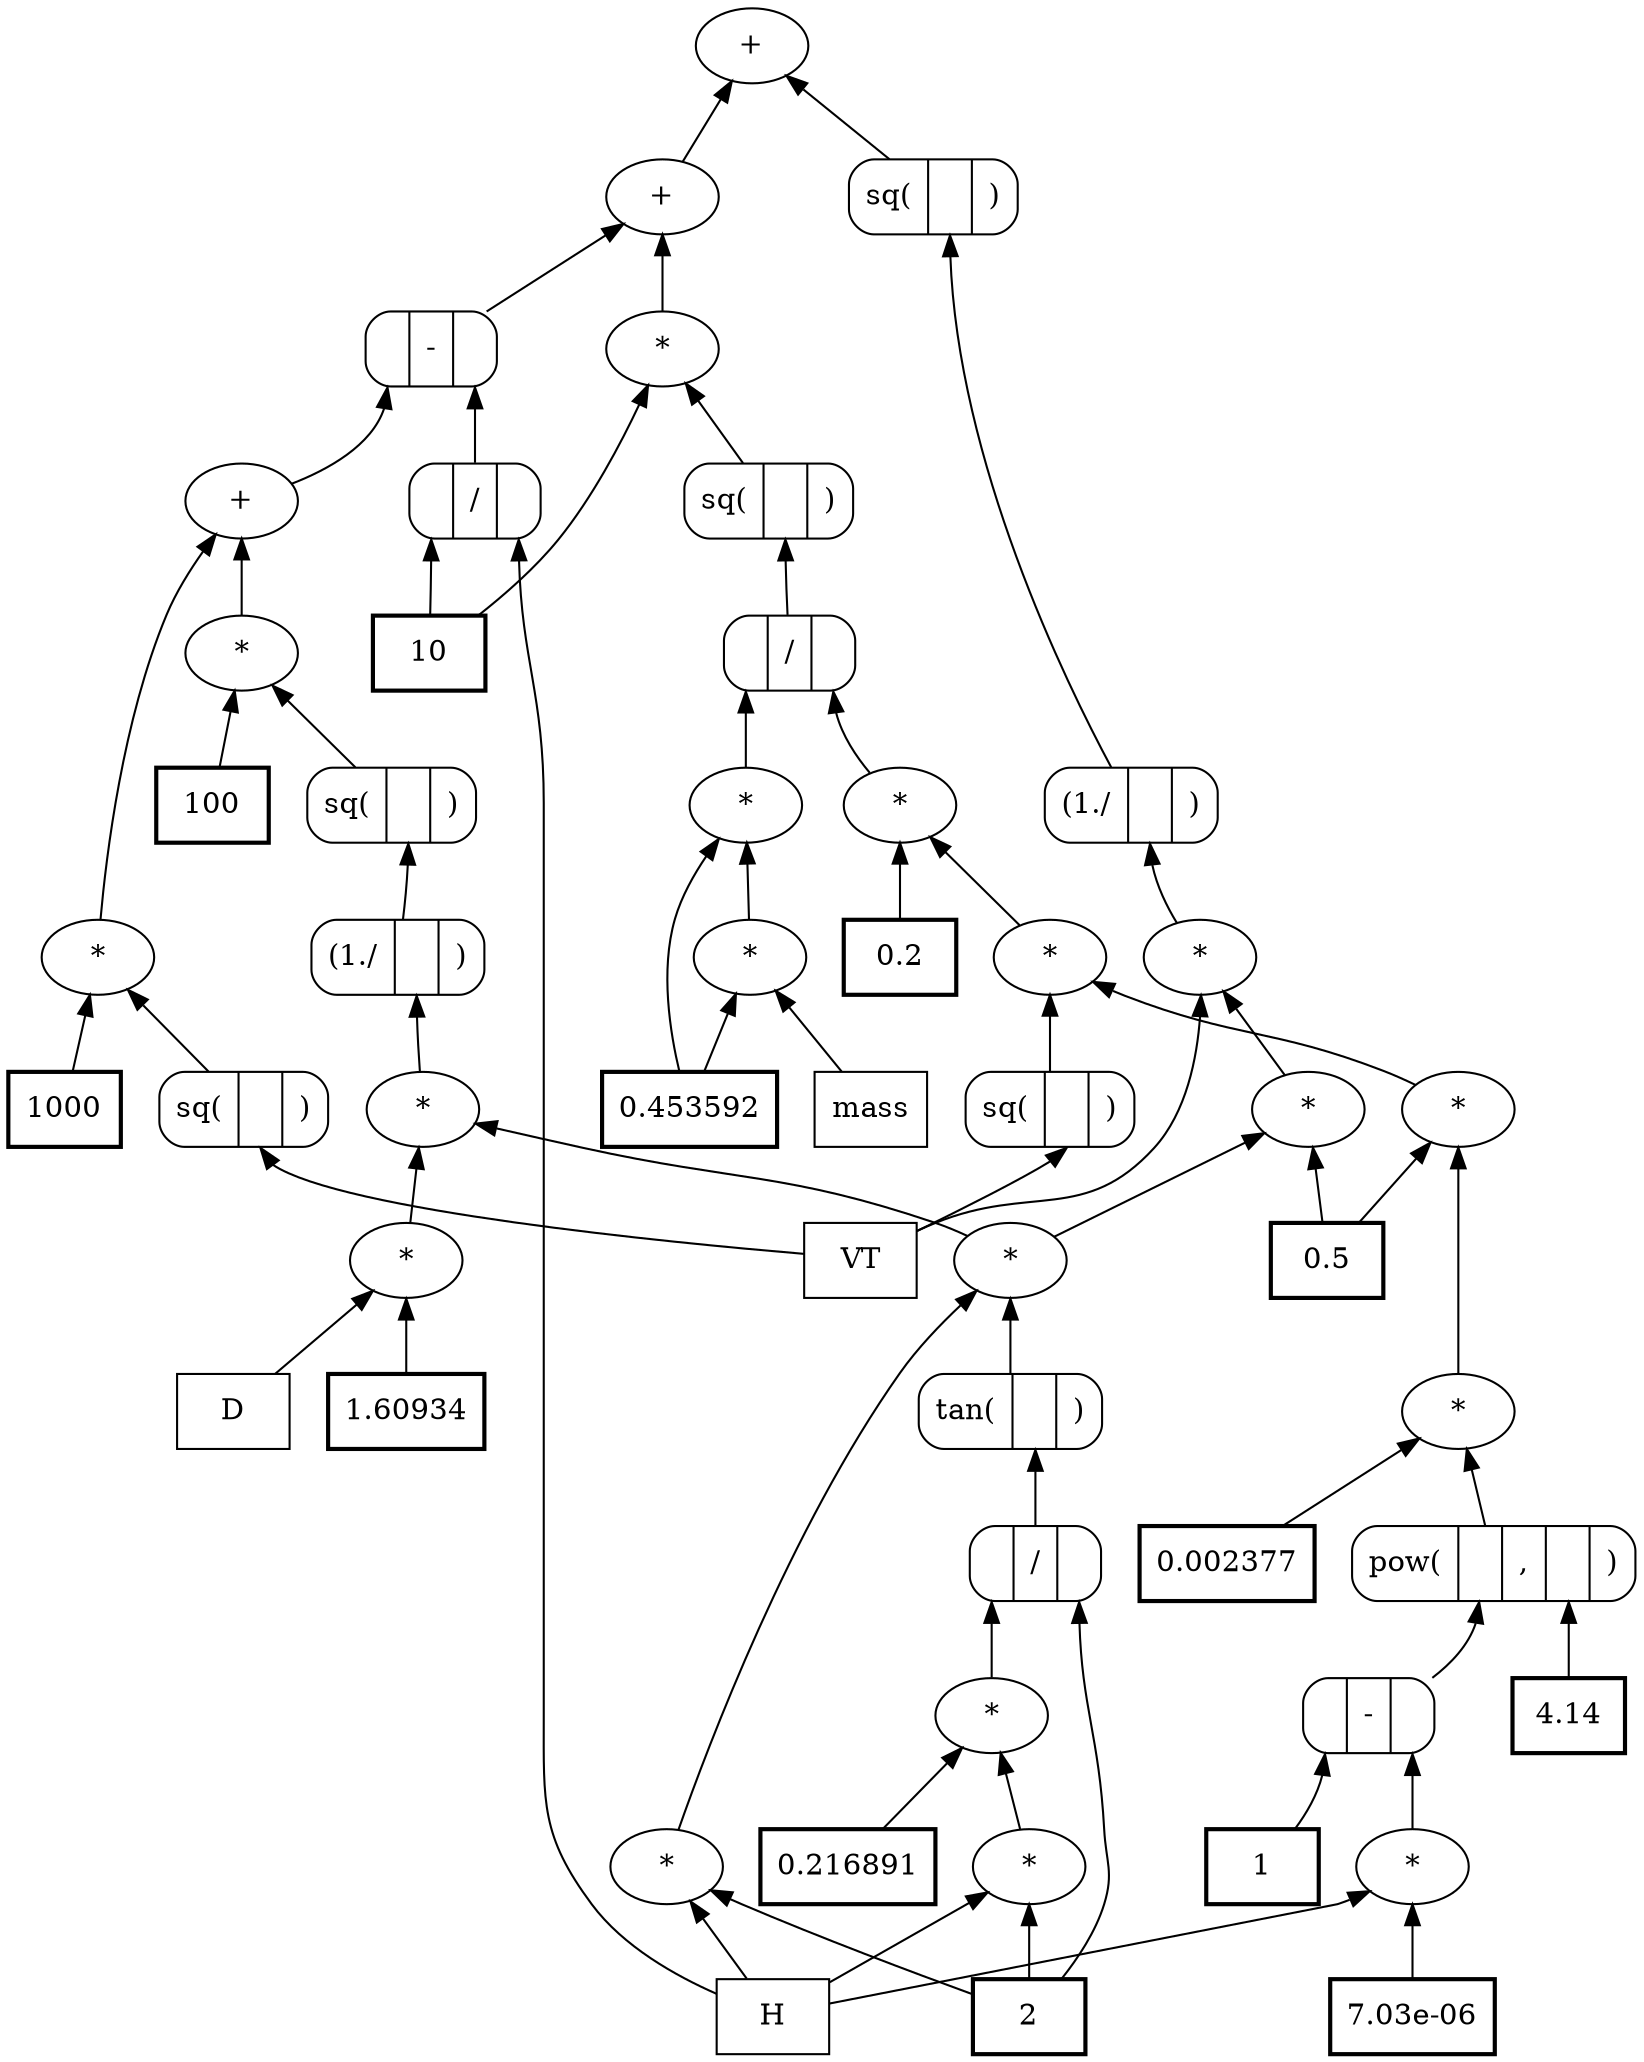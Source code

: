 digraph G {
rankdir=BT;
94045137059072 [label="*", shape=oval];
94045151406448 -> 94045137059072;
94045150538864 -> 94045137059072;
94045150462464 [label="*", shape=oval];
94045150462544 -> 94045150462464;
94045150461344 -> 94045150462464;
94045150504704 [label="1.60934", shape=box, style=bold];
94045139772176 [label="*", shape=oval];
94045150504704 -> 94045139772176;
94045150530240 -> 94045139772176;
94045151997968 [label="(1./| <f0> | )", shape=Mrecord];
94045150296016 -> 94045151997968:f0;
94045148146192 [label=1000, shape=box, style=bold];
94045151783440 [label=VT, shape=box, style=solid];
94045150461472 [label=" <f0> | / | <f1> ", shape=Mrecord];
94045150383648 -> 94045150461472:f0;
94045150462464 -> 94045150461472:f1;
94045150383648 [label="*", shape=oval];
94045151406448 -> 94045150383648;
94045137059072 -> 94045150383648;
94045147502880 [label=2, shape=box, style=bold];
94045151659296 [label=10, shape=box, style=bold];
94045150517040 [label="sq(| <f0> | )", shape=Mrecord];
94045151783440 -> 94045150517040:f0;
94045137059120 [label="7.03e-06", shape=box, style=bold];
94045150513472 [label="+", shape=oval];
94045148808032 -> 94045150513472;
94045150441024 -> 94045150513472;
94045151406400 [label=" <f0> | / | <f1> ", shape=Mrecord];
94045151659296 -> 94045151406400:f0;
94045152236512 -> 94045151406400:f1;
94045149725248 [label="pow(| <f0> | , | <f1> |)", shape=Mrecord];
94045148808080 -> 94045149725248:f0;
94045150276432 -> 94045149725248:f1;
94045150441024 [label="sq(| <f0> | )", shape=Mrecord];
94045151997968 -> 94045150441024:f0;
94045150462544 [label="0.2", shape=box, style=bold];
94045150276432 [label="4.14", shape=box, style=bold];
94045148808032 [label="+", shape=oval];
94045150879136 -> 94045148808032;
94045150056800 -> 94045148808032;
94045150056800 [label="*", shape=oval];
94045151659296 -> 94045150056800;
94045151543728 -> 94045150056800;
94045149725296 [label="*", shape=oval];
94045147502880 -> 94045149725296;
94045152236512 -> 94045149725296;
94045150295920 [label="*", shape=oval];
94045149820272 -> 94045150295920;
94045150099392 -> 94045150295920;
94045151406448 [label="0.453592", shape=box, style=bold];
94045150538864 [label=mass, shape=box, style=solid];
94045149820272 [label="0.5", shape=box, style=bold];
94045150844800 [label="sq(| <f0> | )", shape=Mrecord];
94045150383600 -> 94045150844800:f0;
94045150000256 [label="*", shape=oval];
94045150000304 -> 94045150000256;
94045149725296 -> 94045150000256;
94045145795712 [label=1, shape=box, style=bold];
94045150056848 [label="*", shape=oval];
94045147502880 -> 94045150056848;
94045152236512 -> 94045150056848;
94045150099344 [label=" <f0> | / | <f1> ", shape=Mrecord];
94045150000256 -> 94045150099344:f0;
94045147502880 -> 94045150099344:f1;
94045150441104 [label="*", shape=oval];
94045149820272 -> 94045150441104;
94045149725344 -> 94045150441104;
94045148808080 [label=" <f0> | - | <f1> ", shape=Mrecord];
94045145795712 -> 94045148808080:f0;
94045150276304 -> 94045148808080:f1;
94045150879136 [label=" <f0> | - | <f1> ", shape=Mrecord];
94045151140832 -> 94045150879136:f0;
94045151406400 -> 94045150879136:f1;
94045150295968 [label="*", shape=oval];
94045148146192 -> 94045150295968;
94045150517040 -> 94045150295968;
94045150461344 [label="*", shape=oval];
94045150441104 -> 94045150461344;
94045150441152 -> 94045150461344;
94045149725344 [label="*", shape=oval];
94045149725392 -> 94045149725344;
94045149725248 -> 94045149725344;
94045151543728 [label="sq(| <f0> | )", shape=Mrecord];
94045150461472 -> 94045151543728:f0;
94045150516912 [label=100, shape=box, style=bold];
94045150000304 [label="0.216891", shape=box, style=bold];
94045150383552 [label="*", shape=oval];
94045150099392 -> 94045150383552;
94045139772176 -> 94045150383552;
94045150099392 [label="*", shape=oval];
94045150056848 -> 94045150099392;
94045150099440 -> 94045150099392;
94045150441152 [label="sq(| <f0> | )", shape=Mrecord];
94045151783440 -> 94045150441152:f0;
94045150530240 [label=D, shape=box, style=solid];
94045150461392 [label="*", shape=oval];
94045150516912 -> 94045150461392;
94045150844800 -> 94045150461392;
94045150276304 [label="*", shape=oval];
94045137059120 -> 94045150276304;
94045152236512 -> 94045150276304;
94045150296016 [label="*", shape=oval];
94045151783440 -> 94045150296016;
94045150295920 -> 94045150296016;
94045149725392 [label="0.002377", shape=box, style=bold];
94045151140832 [label="+", shape=oval];
94045150461392 -> 94045151140832;
94045150295968 -> 94045151140832;
94045152236512 [label=H, shape=box, style=solid];
94045150383600 [label="(1./| <f0> | )", shape=Mrecord];
94045150383552 -> 94045150383600:f0;
94045150099440 [label="tan(| <f0> | )", shape=Mrecord];
94045150099344 -> 94045150099440:f0;
}
